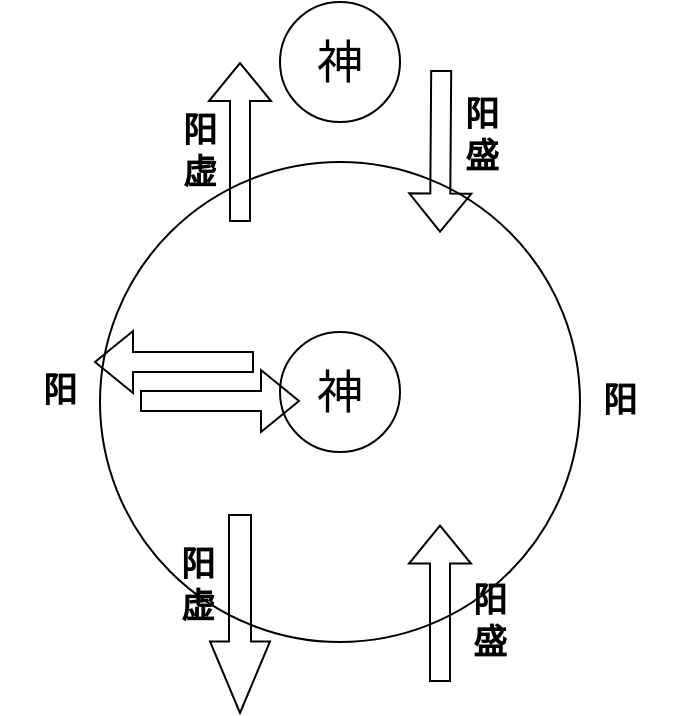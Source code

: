 <mxfile version="24.2.5" type="github">
  <diagram name="第 1 页" id="EaSF1WbENF1-Y_hyDcOs">
    <mxGraphModel dx="1050" dy="557" grid="1" gridSize="10" guides="1" tooltips="1" connect="1" arrows="1" fold="1" page="1" pageScale="1" pageWidth="827" pageHeight="1169" math="0" shadow="0">
      <root>
        <mxCell id="0" />
        <mxCell id="1" parent="0" />
        <mxCell id="Qh0eVJv3Nrw1HqMzeGai-1" value="" style="ellipse;whiteSpace=wrap;html=1;aspect=fixed;" vertex="1" parent="1">
          <mxGeometry x="230" y="160" width="240" height="240" as="geometry" />
        </mxCell>
        <mxCell id="Qh0eVJv3Nrw1HqMzeGai-2" value="神" style="ellipse;whiteSpace=wrap;html=1;aspect=fixed;fontSize=23;" vertex="1" parent="1">
          <mxGeometry x="320" y="245" width="60" height="60" as="geometry" />
        </mxCell>
        <mxCell id="Qh0eVJv3Nrw1HqMzeGai-3" value="神" style="ellipse;whiteSpace=wrap;html=1;aspect=fixed;fontSize=23;" vertex="1" parent="1">
          <mxGeometry x="320" y="80" width="60" height="60" as="geometry" />
        </mxCell>
        <mxCell id="Qh0eVJv3Nrw1HqMzeGai-4" value="" style="shape=flexArrow;endArrow=classic;html=1;rounded=0;entryX=0.76;entryY=0.047;entryDx=0;entryDy=0;entryPerimeter=0;" edge="1" parent="1">
          <mxGeometry width="50" height="50" relative="1" as="geometry">
            <mxPoint x="400.6" y="114" as="sourcePoint" />
            <mxPoint x="400.0" y="195.28" as="targetPoint" />
          </mxGeometry>
        </mxCell>
        <mxCell id="Qh0eVJv3Nrw1HqMzeGai-5" value="" style="shape=flexArrow;endArrow=classic;html=1;rounded=0;" edge="1" parent="1">
          <mxGeometry width="50" height="50" relative="1" as="geometry">
            <mxPoint x="300" y="190" as="sourcePoint" />
            <mxPoint x="300" y="110" as="targetPoint" />
          </mxGeometry>
        </mxCell>
        <mxCell id="Qh0eVJv3Nrw1HqMzeGai-6" value="" style="shape=flexArrow;endArrow=classic;html=1;rounded=0;width=11;endSize=11.6;endWidth=18;" edge="1" parent="1">
          <mxGeometry width="50" height="50" relative="1" as="geometry">
            <mxPoint x="300" y="336" as="sourcePoint" />
            <mxPoint x="300" y="436" as="targetPoint" />
            <Array as="points">
              <mxPoint x="300" y="336" />
            </Array>
          </mxGeometry>
        </mxCell>
        <mxCell id="Qh0eVJv3Nrw1HqMzeGai-7" value="" style="shape=flexArrow;endArrow=classic;html=1;rounded=0;entryX=0.76;entryY=0.047;entryDx=0;entryDy=0;entryPerimeter=0;" edge="1" parent="1">
          <mxGeometry width="50" height="50" relative="1" as="geometry">
            <mxPoint x="400" y="420" as="sourcePoint" />
            <mxPoint x="400.0" y="341.28" as="targetPoint" />
          </mxGeometry>
        </mxCell>
        <mxCell id="Qh0eVJv3Nrw1HqMzeGai-8" value="阳虚" style="text;html=1;align=center;verticalAlign=middle;whiteSpace=wrap;rounded=0;fontSize=17;fontStyle=1" vertex="1" parent="1">
          <mxGeometry x="269" y="357" width="20" height="30" as="geometry" />
        </mxCell>
        <mxCell id="Qh0eVJv3Nrw1HqMzeGai-9" value="阳盛" style="text;html=1;align=center;verticalAlign=middle;whiteSpace=wrap;rounded=0;fontSize=17;fontStyle=1" vertex="1" parent="1">
          <mxGeometry x="415" y="375" width="20" height="30" as="geometry" />
        </mxCell>
        <mxCell id="Qh0eVJv3Nrw1HqMzeGai-10" value="阳" style="text;html=1;align=center;verticalAlign=middle;whiteSpace=wrap;rounded=0;fontSize=17;fontStyle=1" vertex="1" parent="1">
          <mxGeometry x="180" y="260" width="60" height="30" as="geometry" />
        </mxCell>
        <mxCell id="Qh0eVJv3Nrw1HqMzeGai-11" value="阳" style="text;html=1;align=center;verticalAlign=middle;whiteSpace=wrap;rounded=0;fontSize=17;fontStyle=1" vertex="1" parent="1">
          <mxGeometry x="460" y="265" width="60" height="30" as="geometry" />
        </mxCell>
        <mxCell id="Qh0eVJv3Nrw1HqMzeGai-12" value="阳虚" style="text;html=1;align=center;verticalAlign=middle;whiteSpace=wrap;rounded=0;fontSize=17;fontStyle=1" vertex="1" parent="1">
          <mxGeometry x="270" y="140" width="20" height="30" as="geometry" />
        </mxCell>
        <mxCell id="Qh0eVJv3Nrw1HqMzeGai-13" value="阳盛" style="text;html=1;align=center;verticalAlign=middle;whiteSpace=wrap;rounded=0;fontSize=17;fontStyle=1" vertex="1" parent="1">
          <mxGeometry x="410.5" y="132" width="20" height="30" as="geometry" />
        </mxCell>
        <mxCell id="Qh0eVJv3Nrw1HqMzeGai-21" value="" style="shape=flexArrow;endArrow=classic;html=1;rounded=0;" edge="1" parent="1">
          <mxGeometry width="50" height="50" relative="1" as="geometry">
            <mxPoint x="307" y="260" as="sourcePoint" />
            <mxPoint x="227" y="260" as="targetPoint" />
          </mxGeometry>
        </mxCell>
        <mxCell id="Qh0eVJv3Nrw1HqMzeGai-22" value="" style="shape=flexArrow;endArrow=classic;html=1;rounded=0;" edge="1" parent="1">
          <mxGeometry width="50" height="50" relative="1" as="geometry">
            <mxPoint x="250" y="279.5" as="sourcePoint" />
            <mxPoint x="330" y="279.5" as="targetPoint" />
          </mxGeometry>
        </mxCell>
      </root>
    </mxGraphModel>
  </diagram>
</mxfile>
